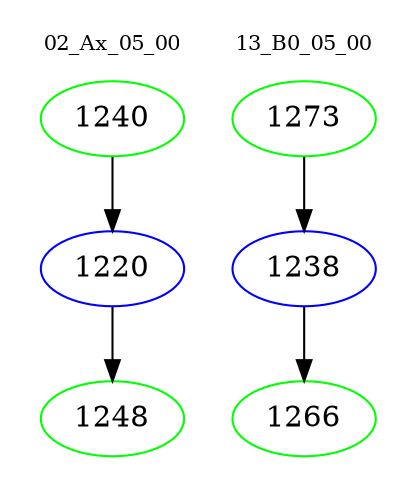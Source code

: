 digraph{
subgraph cluster_0 {
color = white
label = "02_Ax_05_00";
fontsize=10;
T0_1240 [label="1240", color="green"]
T0_1240 -> T0_1220 [color="black"]
T0_1220 [label="1220", color="blue"]
T0_1220 -> T0_1248 [color="black"]
T0_1248 [label="1248", color="green"]
}
subgraph cluster_1 {
color = white
label = "13_B0_05_00";
fontsize=10;
T1_1273 [label="1273", color="green"]
T1_1273 -> T1_1238 [color="black"]
T1_1238 [label="1238", color="blue"]
T1_1238 -> T1_1266 [color="black"]
T1_1266 [label="1266", color="green"]
}
}
